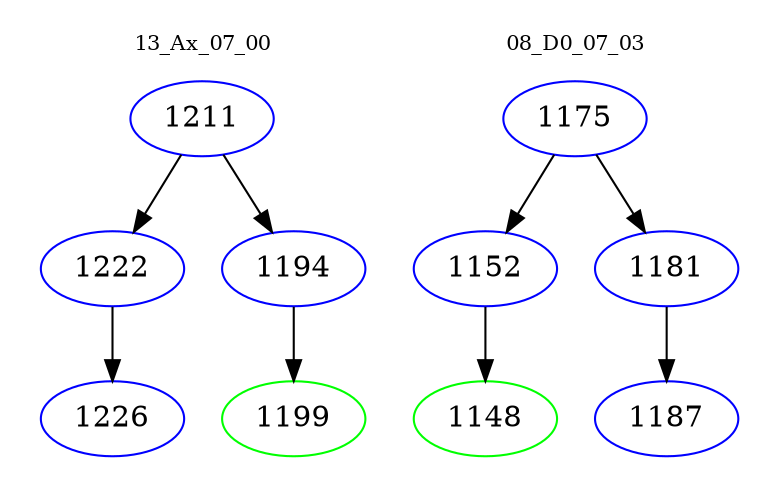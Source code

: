 digraph{
subgraph cluster_0 {
color = white
label = "13_Ax_07_00";
fontsize=10;
T0_1211 [label="1211", color="blue"]
T0_1211 -> T0_1222 [color="black"]
T0_1222 [label="1222", color="blue"]
T0_1222 -> T0_1226 [color="black"]
T0_1226 [label="1226", color="blue"]
T0_1211 -> T0_1194 [color="black"]
T0_1194 [label="1194", color="blue"]
T0_1194 -> T0_1199 [color="black"]
T0_1199 [label="1199", color="green"]
}
subgraph cluster_1 {
color = white
label = "08_D0_07_03";
fontsize=10;
T1_1175 [label="1175", color="blue"]
T1_1175 -> T1_1152 [color="black"]
T1_1152 [label="1152", color="blue"]
T1_1152 -> T1_1148 [color="black"]
T1_1148 [label="1148", color="green"]
T1_1175 -> T1_1181 [color="black"]
T1_1181 [label="1181", color="blue"]
T1_1181 -> T1_1187 [color="black"]
T1_1187 [label="1187", color="blue"]
}
}

